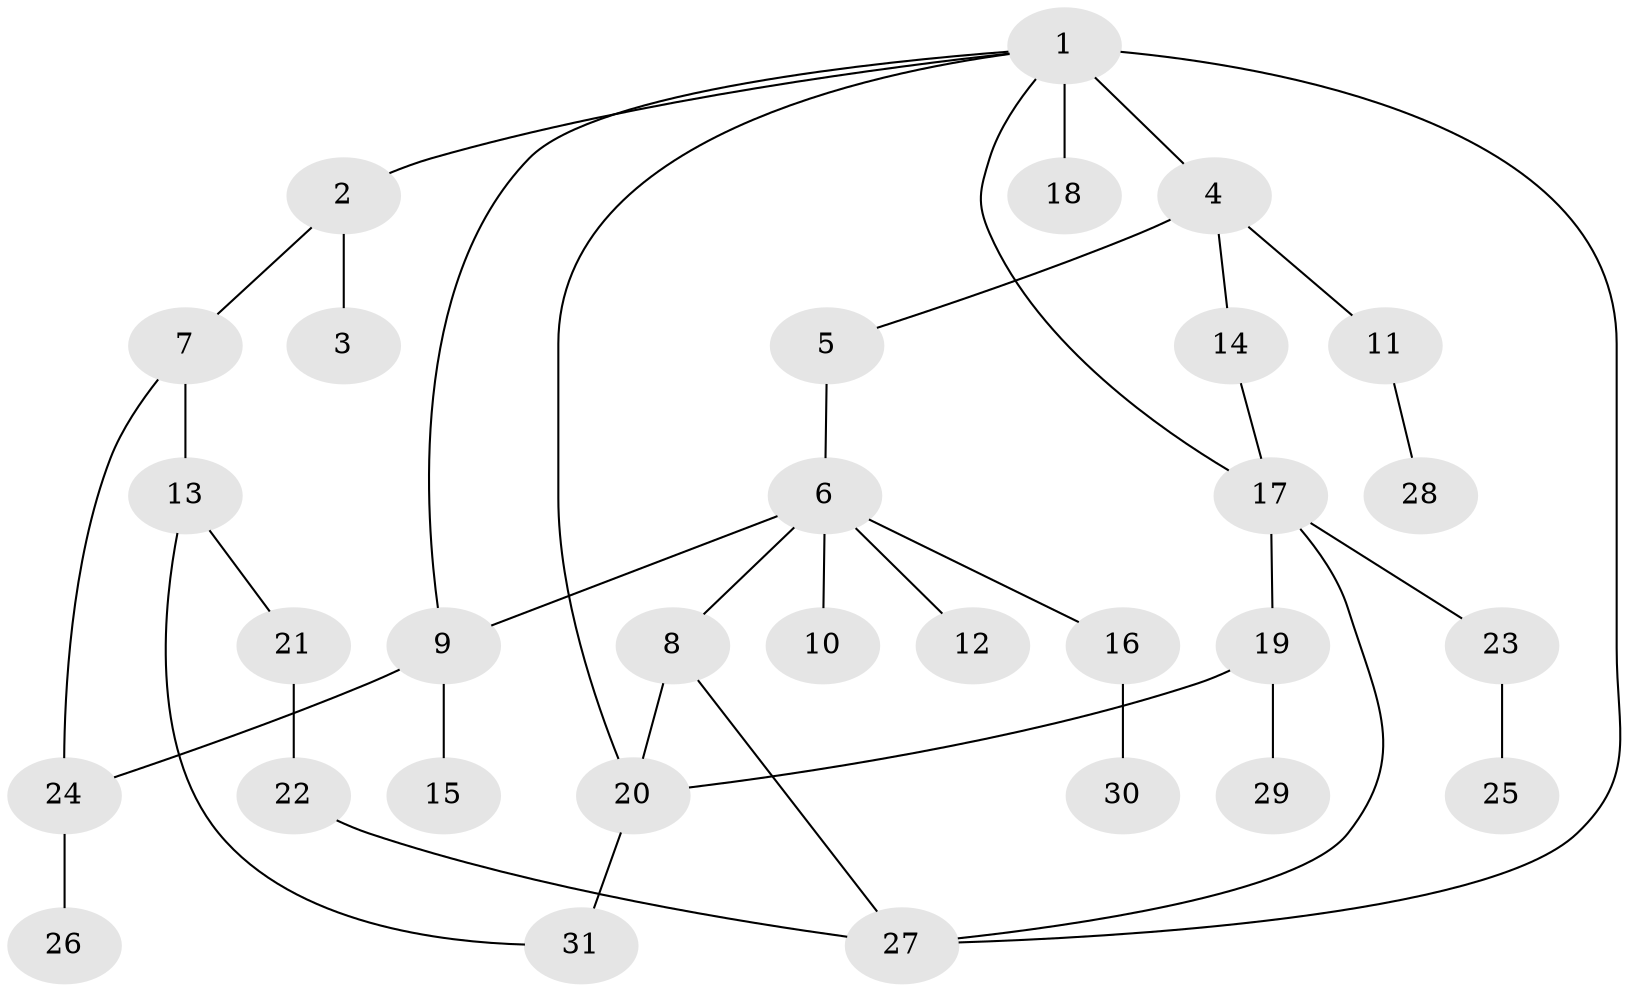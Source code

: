 // original degree distribution, {4: 0.12, 3: 0.16, 2: 0.26, 5: 0.06, 7: 0.02, 1: 0.36, 6: 0.02}
// Generated by graph-tools (version 1.1) at 2025/49/03/04/25 22:49:11]
// undirected, 31 vertices, 39 edges
graph export_dot {
  node [color=gray90,style=filled];
  1;
  2;
  3;
  4;
  5;
  6;
  7;
  8;
  9;
  10;
  11;
  12;
  13;
  14;
  15;
  16;
  17;
  18;
  19;
  20;
  21;
  22;
  23;
  24;
  25;
  26;
  27;
  28;
  29;
  30;
  31;
  1 -- 2 [weight=1.0];
  1 -- 4 [weight=2.0];
  1 -- 9 [weight=1.0];
  1 -- 17 [weight=1.0];
  1 -- 18 [weight=2.0];
  1 -- 20 [weight=1.0];
  1 -- 27 [weight=1.0];
  2 -- 3 [weight=1.0];
  2 -- 7 [weight=1.0];
  4 -- 5 [weight=1.0];
  4 -- 11 [weight=1.0];
  4 -- 14 [weight=1.0];
  5 -- 6 [weight=1.0];
  6 -- 8 [weight=1.0];
  6 -- 9 [weight=1.0];
  6 -- 10 [weight=1.0];
  6 -- 12 [weight=1.0];
  6 -- 16 [weight=1.0];
  7 -- 13 [weight=1.0];
  7 -- 24 [weight=1.0];
  8 -- 20 [weight=1.0];
  8 -- 27 [weight=1.0];
  9 -- 15 [weight=1.0];
  9 -- 24 [weight=1.0];
  11 -- 28 [weight=1.0];
  13 -- 21 [weight=1.0];
  13 -- 31 [weight=1.0];
  14 -- 17 [weight=1.0];
  16 -- 30 [weight=1.0];
  17 -- 19 [weight=1.0];
  17 -- 23 [weight=1.0];
  17 -- 27 [weight=1.0];
  19 -- 20 [weight=1.0];
  19 -- 29 [weight=1.0];
  20 -- 31 [weight=1.0];
  21 -- 22 [weight=1.0];
  22 -- 27 [weight=1.0];
  23 -- 25 [weight=1.0];
  24 -- 26 [weight=1.0];
}
